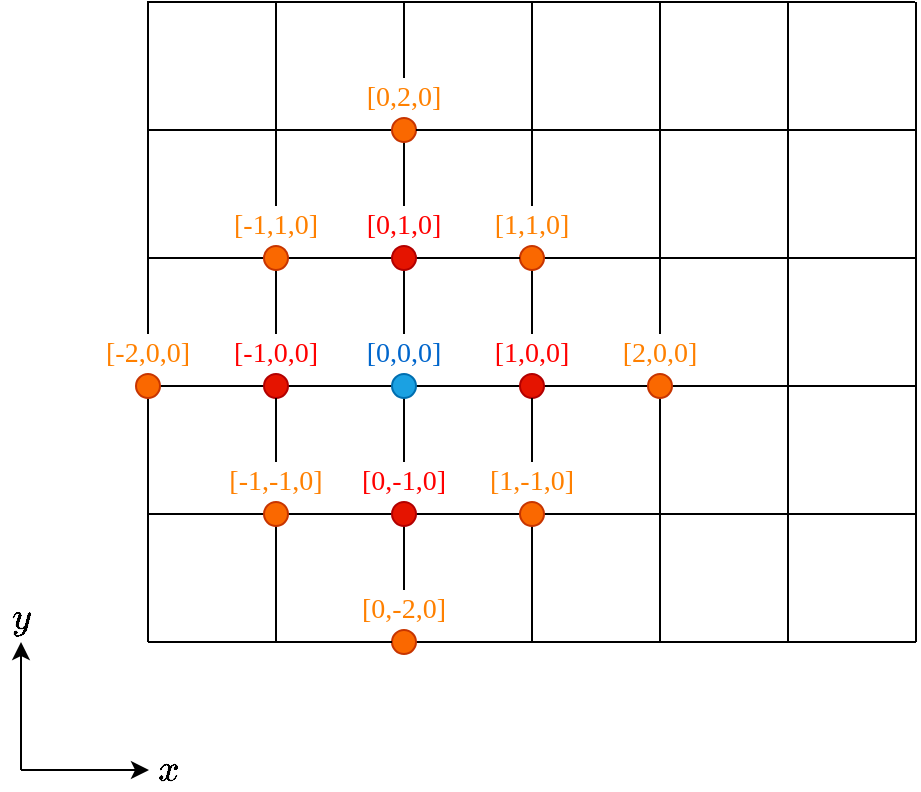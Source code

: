<mxfile pages="1" version="11.2.5" type="device"><diagram id="t-VOF8r-rTx88WBXMijC" name="Page-1"><mxGraphModel dx="473" dy="314" grid="1" gridSize="4" guides="1" tooltips="1" connect="1" arrows="1" fold="1" page="1" pageScale="1" pageWidth="827" pageHeight="1169" background="#ffffff" math="1" shadow="0"><root><mxCell id="0"/><mxCell id="1" parent="0"/><mxCell id="SF1g6XaC8SZRdrZB-u6v-1" value="" style="endArrow=none;html=1;" parent="1" edge="1" source="4nZcl-IL9z0ltKBFWCAs-26"><mxGeometry width="50" height="50" relative="1" as="geometry"><mxPoint x="208" y="448" as="sourcePoint"/><mxPoint x="592" y="448" as="targetPoint"/></mxGeometry></mxCell><mxCell id="SF1g6XaC8SZRdrZB-u6v-3" value="" style="endArrow=none;html=1;fontSize=16;" parent="1" edge="1" source="4nZcl-IL9z0ltKBFWCAs-13"><mxGeometry width="50" height="50" relative="1" as="geometry"><mxPoint x="208" y="448" as="sourcePoint"/><mxPoint x="208" y="128" as="targetPoint"/></mxGeometry></mxCell><mxCell id="SF1g6XaC8SZRdrZB-u6v-5" value="" style="endArrow=none;html=1;fontSize=16;" parent="1" source="4nZcl-IL9z0ltKBFWCAs-38" edge="1"><mxGeometry width="50" height="50" relative="1" as="geometry"><mxPoint x="272" y="192" as="sourcePoint"/><mxPoint x="272" y="448" as="targetPoint"/></mxGeometry></mxCell><mxCell id="SF1g6XaC8SZRdrZB-u6v-7" value="" style="endArrow=none;html=1;fontSize=16;" parent="1" source="4nZcl-IL9z0ltKBFWCAs-40" edge="1"><mxGeometry width="50" height="50" relative="1" as="geometry"><mxPoint x="336" y="192" as="sourcePoint"/><mxPoint x="336" y="448" as="targetPoint"/></mxGeometry></mxCell><mxCell id="SF1g6XaC8SZRdrZB-u6v-9" value="" style="endArrow=none;html=1;fontSize=16;" parent="1" source="4nZcl-IL9z0ltKBFWCAs-28" edge="1"><mxGeometry width="50" height="50" relative="1" as="geometry"><mxPoint x="400" y="192" as="sourcePoint"/><mxPoint x="400" y="448" as="targetPoint"/></mxGeometry></mxCell><mxCell id="SF1g6XaC8SZRdrZB-u6v-11" value="" style="endArrow=none;html=1;fontSize=16;" parent="1" edge="1" source="4nZcl-IL9z0ltKBFWCAs-17"><mxGeometry width="50" height="50" relative="1" as="geometry"><mxPoint x="464" y="128" as="sourcePoint"/><mxPoint x="464" y="448" as="targetPoint"/></mxGeometry></mxCell><mxCell id="SF1g6XaC8SZRdrZB-u6v-12" value="" style="endArrow=none;html=1;fontSize=16;" parent="1" edge="1" source="4nZcl-IL9z0ltKBFWCAs-21"><mxGeometry width="50" height="50" relative="1" as="geometry"><mxPoint x="592" y="192" as="sourcePoint"/><mxPoint x="208" y="192" as="targetPoint"/></mxGeometry></mxCell><mxCell id="SF1g6XaC8SZRdrZB-u6v-20" value="" style="endArrow=none;html=1;" parent="1" source="SF1g6XaC8SZRdrZB-u6v-43" edge="1"><mxGeometry width="50" height="50" relative="1" as="geometry"><mxPoint x="208" y="384" as="sourcePoint"/><mxPoint x="592" y="384" as="targetPoint"/></mxGeometry></mxCell><mxCell id="SF1g6XaC8SZRdrZB-u6v-22" value="" style="endArrow=none;html=1;" parent="1" edge="1" source="4nZcl-IL9z0ltKBFWCAs-15"><mxGeometry width="50" height="50" relative="1" as="geometry"><mxPoint x="208" y="320" as="sourcePoint"/><mxPoint x="592" y="320" as="targetPoint"/></mxGeometry></mxCell><mxCell id="SF1g6XaC8SZRdrZB-u6v-24" value="" style="endArrow=none;html=1;" parent="1" edge="1" source="4nZcl-IL9z0ltKBFWCAs-23"><mxGeometry width="50" height="50" relative="1" as="geometry"><mxPoint x="208" y="256" as="sourcePoint"/><mxPoint x="592" y="256" as="targetPoint"/></mxGeometry></mxCell><mxCell id="SF1g6XaC8SZRdrZB-u6v-27" value="" style="endArrow=none;html=1;fontSize=16;" parent="1" source="4nZcl-IL9z0ltKBFWCAs-1" target="SF1g6XaC8SZRdrZB-u6v-26" edge="1"><mxGeometry width="50" height="50" relative="1" as="geometry"><mxPoint x="336" y="192" as="sourcePoint"/><mxPoint x="336" y="448" as="targetPoint"/></mxGeometry></mxCell><mxCell id="SF1g6XaC8SZRdrZB-u6v-39" value="" style="group" parent="1" vertex="1" connectable="0"><mxGeometry x="134.5" y="426" width="93" height="96" as="geometry"/></mxCell><mxCell id="SF1g6XaC8SZRdrZB-u6v-13" value="" style="endArrow=classic;html=1;fontSize=16;" parent="SF1g6XaC8SZRdrZB-u6v-39" edge="1"><mxGeometry width="50" height="50" relative="1" as="geometry"><mxPoint x="10" y="86" as="sourcePoint"/><mxPoint x="74" y="86" as="targetPoint"/></mxGeometry></mxCell><mxCell id="SF1g6XaC8SZRdrZB-u6v-14" value="" style="endArrow=classic;html=1;fontSize=16;" parent="SF1g6XaC8SZRdrZB-u6v-39" edge="1"><mxGeometry width="50" height="50" relative="1" as="geometry"><mxPoint x="10" y="86" as="sourcePoint"/><mxPoint x="10" y="22" as="targetPoint"/><Array as="points"><mxPoint x="10" y="58"/></Array></mxGeometry></mxCell><mxCell id="SF1g6XaC8SZRdrZB-u6v-15" value="`x`" style="text;html=1;strokeColor=none;fillColor=none;align=center;verticalAlign=middle;whiteSpace=wrap;rounded=0;fontSize=16;" parent="SF1g6XaC8SZRdrZB-u6v-39" vertex="1"><mxGeometry x="73" y="76" width="20" height="20" as="geometry"/></mxCell><mxCell id="SF1g6XaC8SZRdrZB-u6v-16" value="`y`" style="text;html=1;strokeColor=none;fillColor=none;align=center;verticalAlign=middle;whiteSpace=wrap;rounded=0;fontSize=16;" parent="SF1g6XaC8SZRdrZB-u6v-39" vertex="1"><mxGeometry width="20" height="20" as="geometry"/></mxCell><mxCell id="SF1g6XaC8SZRdrZB-u6v-44" value="" style="endArrow=none;html=1;" parent="1" target="SF1g6XaC8SZRdrZB-u6v-43" edge="1"><mxGeometry width="50" height="50" relative="1" as="geometry"><mxPoint x="208" y="384" as="sourcePoint"/><mxPoint x="464" y="384" as="targetPoint"/></mxGeometry></mxCell><mxCell id="SF1g6XaC8SZRdrZB-u6v-48" value="" style="endArrow=none;html=1;fontSize=16;" parent="1" target="SF1g6XaC8SZRdrZB-u6v-47" edge="1" source="4nZcl-IL9z0ltKBFWCAs-7"><mxGeometry width="50" height="50" relative="1" as="geometry"><mxPoint x="336" y="128" as="sourcePoint"/><mxPoint x="336" y="348" as="targetPoint"/></mxGeometry></mxCell><mxCell id="SF1g6XaC8SZRdrZB-u6v-58" value="" style="endArrow=none;html=1;fontSize=16;" parent="1" edge="1"><mxGeometry width="50" height="50" relative="1" as="geometry"><mxPoint x="528" y="128" as="sourcePoint"/><mxPoint x="528" y="448" as="targetPoint"/></mxGeometry></mxCell><mxCell id="SF1g6XaC8SZRdrZB-u6v-63" value="" style="endArrow=none;html=1;fontSize=16;" parent="1" target="SF1g6XaC8SZRdrZB-u6v-45" edge="1" source="4nZcl-IL9z0ltKBFWCAs-5"><mxGeometry width="50" height="50" relative="1" as="geometry"><mxPoint x="400" y="128" as="sourcePoint"/><mxPoint x="400" y="448" as="targetPoint"/></mxGeometry></mxCell><mxCell id="SF1g6XaC8SZRdrZB-u6v-64" value="" style="endArrow=none;html=1;fontSize=16;" parent="1" target="SF1g6XaC8SZRdrZB-u6v-41" edge="1" source="4nZcl-IL9z0ltKBFWCAs-2"><mxGeometry width="50" height="50" relative="1" as="geometry"><mxPoint x="272" y="128" as="sourcePoint"/><mxPoint x="272" y="448" as="targetPoint"/></mxGeometry></mxCell><mxCell id="SF1g6XaC8SZRdrZB-u6v-73" value="" style="endArrow=none;html=1;fontSize=16;" parent="1" edge="1"><mxGeometry width="50" height="50" relative="1" as="geometry"><mxPoint x="591.5" y="128" as="sourcePoint"/><mxPoint x="207.5" y="128" as="targetPoint"/></mxGeometry></mxCell><mxCell id="SF1g6XaC8SZRdrZB-u6v-74" value="" style="endArrow=none;html=1;fontSize=16;" parent="1" edge="1"><mxGeometry width="50" height="50" relative="1" as="geometry"><mxPoint x="592" y="128" as="sourcePoint"/><mxPoint x="592" y="448" as="targetPoint"/></mxGeometry></mxCell><mxCell id="4nZcl-IL9z0ltKBFWCAs-2" value="[-1,0,0]" style="text;html=1;strokeColor=none;fillColor=none;align=center;verticalAlign=middle;whiteSpace=wrap;rounded=0;fontFamily=Verdana;fontSize=14;fontColor=#FF0000;" vertex="1" parent="1"><mxGeometry x="252" y="294" width="40" height="20" as="geometry"/></mxCell><mxCell id="4nZcl-IL9z0ltKBFWCAs-3" value="" style="endArrow=none;html=1;fontSize=16;" edge="1" parent="1" source="4nZcl-IL9z0ltKBFWCAs-19" target="4nZcl-IL9z0ltKBFWCAs-2"><mxGeometry width="50" height="50" relative="1" as="geometry"><mxPoint x="272" y="128" as="sourcePoint"/><mxPoint x="272" y="314" as="targetPoint"/></mxGeometry></mxCell><mxCell id="4nZcl-IL9z0ltKBFWCAs-1" value="[0,0,0]" style="text;html=1;strokeColor=none;fillColor=none;align=center;verticalAlign=middle;whiteSpace=wrap;rounded=0;fontFamily=Verdana;fontSize=14;fontColor=#0066CC;" vertex="1" parent="1"><mxGeometry x="316" y="294" width="40" height="20" as="geometry"/></mxCell><mxCell id="4nZcl-IL9z0ltKBFWCAs-4" value="" style="endArrow=none;html=1;fontSize=16;" edge="1" parent="1" source="SF1g6XaC8SZRdrZB-u6v-47" target="4nZcl-IL9z0ltKBFWCAs-1"><mxGeometry width="50" height="50" relative="1" as="geometry"><mxPoint x="336" y="262" as="sourcePoint"/><mxPoint x="336" y="314" as="targetPoint"/></mxGeometry></mxCell><mxCell id="4nZcl-IL9z0ltKBFWCAs-5" value="[1,0,0]" style="text;html=1;strokeColor=none;fillColor=none;align=center;verticalAlign=middle;whiteSpace=wrap;rounded=0;fontFamily=Verdana;fontSize=14;fontColor=#FF0000;" vertex="1" parent="1"><mxGeometry x="380" y="294" width="40" height="20" as="geometry"/></mxCell><mxCell id="4nZcl-IL9z0ltKBFWCAs-6" value="" style="endArrow=none;html=1;fontSize=16;" edge="1" parent="1" source="4nZcl-IL9z0ltKBFWCAs-34" target="4nZcl-IL9z0ltKBFWCAs-5"><mxGeometry width="50" height="50" relative="1" as="geometry"><mxPoint x="400" y="128" as="sourcePoint"/><mxPoint x="400" y="314" as="targetPoint"/></mxGeometry></mxCell><mxCell id="4nZcl-IL9z0ltKBFWCAs-7" value="[0,1,0]" style="text;html=1;strokeColor=none;fillColor=none;align=center;verticalAlign=middle;whiteSpace=wrap;rounded=0;fontFamily=Verdana;fontSize=14;fontColor=#FF0000;" vertex="1" parent="1"><mxGeometry x="316" y="230" width="40" height="20" as="geometry"/></mxCell><mxCell id="4nZcl-IL9z0ltKBFWCAs-8" value="" style="endArrow=none;html=1;fontSize=16;" edge="1" parent="1" source="4nZcl-IL9z0ltKBFWCAs-32" target="4nZcl-IL9z0ltKBFWCAs-7"><mxGeometry width="50" height="50" relative="1" as="geometry"><mxPoint x="336" y="128" as="sourcePoint"/><mxPoint x="336" y="250" as="targetPoint"/></mxGeometry></mxCell><mxCell id="4nZcl-IL9z0ltKBFWCAs-9" value="[0,-1,0]" style="text;html=1;strokeColor=none;fillColor=none;align=center;verticalAlign=middle;whiteSpace=wrap;rounded=0;fontFamily=Verdana;fontSize=14;fontColor=#FF0000;" vertex="1" parent="1"><mxGeometry x="316" y="358" width="40" height="20" as="geometry"/></mxCell><mxCell id="4nZcl-IL9z0ltKBFWCAs-10" value="" style="endArrow=none;html=1;fontSize=16;" edge="1" parent="1" source="SF1g6XaC8SZRdrZB-u6v-26" target="4nZcl-IL9z0ltKBFWCAs-9"><mxGeometry width="50" height="50" relative="1" as="geometry"><mxPoint x="336" y="326" as="sourcePoint"/><mxPoint x="336" y="448" as="targetPoint"/></mxGeometry></mxCell><mxCell id="4nZcl-IL9z0ltKBFWCAs-12" value="" style="endArrow=none;html=1;" edge="1" parent="1" target="4nZcl-IL9z0ltKBFWCAs-11"><mxGeometry width="50" height="50" relative="1" as="geometry"><mxPoint x="208" y="320" as="sourcePoint"/><mxPoint x="592" y="320" as="targetPoint"/></mxGeometry></mxCell><mxCell id="4nZcl-IL9z0ltKBFWCAs-13" value="[-2,0,0]" style="text;html=1;strokeColor=none;fillColor=none;align=center;verticalAlign=middle;whiteSpace=wrap;rounded=0;fontFamily=Verdana;fontSize=14;fontColor=#FF8000;" vertex="1" parent="1"><mxGeometry x="188" y="294" width="40" height="20" as="geometry"/></mxCell><mxCell id="4nZcl-IL9z0ltKBFWCAs-14" value="" style="endArrow=none;html=1;fontSize=16;entryX=0.5;entryY=1;entryDx=0;entryDy=0;" edge="1" parent="1" target="4nZcl-IL9z0ltKBFWCAs-11"><mxGeometry width="50" height="50" relative="1" as="geometry"><mxPoint x="208" y="448" as="sourcePoint"/><mxPoint x="208" y="328" as="targetPoint"/></mxGeometry></mxCell><mxCell id="4nZcl-IL9z0ltKBFWCAs-16" value="" style="endArrow=none;html=1;" edge="1" parent="1" source="4nZcl-IL9z0ltKBFWCAs-11" target="4nZcl-IL9z0ltKBFWCAs-15"><mxGeometry width="50" height="50" relative="1" as="geometry"><mxPoint x="214" y="320" as="sourcePoint"/><mxPoint x="592" y="320" as="targetPoint"/></mxGeometry></mxCell><mxCell id="SF1g6XaC8SZRdrZB-u6v-41" value="" style="ellipse;whiteSpace=wrap;html=1;aspect=fixed;fontSize=16;strokeColor=#B20000;fillColor=#e51400;fontColor=#ffffff;" parent="1" vertex="1"><mxGeometry x="266" y="314" width="12" height="12" as="geometry"/></mxCell><mxCell id="4nZcl-IL9z0ltKBFWCAs-11" value="" style="ellipse;whiteSpace=wrap;html=1;aspect=fixed;fontSize=16;strokeColor=#C73500;fillColor=#fa6800;fontColor=#ffffff;" vertex="1" parent="1"><mxGeometry x="202" y="314" width="12" height="12" as="geometry"/></mxCell><mxCell id="SF1g6XaC8SZRdrZB-u6v-26" value="" style="ellipse;whiteSpace=wrap;html=1;aspect=fixed;fontSize=16;strokeColor=#006EAF;fillColor=#1ba1e2;fontColor=#ffffff;" parent="1" vertex="1"><mxGeometry x="330" y="314" width="12" height="12" as="geometry"/></mxCell><mxCell id="SF1g6XaC8SZRdrZB-u6v-45" value="" style="ellipse;whiteSpace=wrap;html=1;aspect=fixed;fontSize=16;strokeColor=#B20000;fillColor=#e51400;fontColor=#ffffff;" parent="1" vertex="1"><mxGeometry x="394" y="314" width="12" height="12" as="geometry"/></mxCell><mxCell id="4nZcl-IL9z0ltKBFWCAs-15" value="" style="ellipse;whiteSpace=wrap;html=1;aspect=fixed;fontSize=16;strokeColor=#C73500;fillColor=#fa6800;fontColor=#ffffff;" vertex="1" parent="1"><mxGeometry x="458" y="314" width="12" height="12" as="geometry"/></mxCell><mxCell id="4nZcl-IL9z0ltKBFWCAs-17" value="[2,0,0]" style="text;html=1;strokeColor=none;fillColor=none;align=center;verticalAlign=middle;whiteSpace=wrap;rounded=0;fontFamily=Verdana;fontSize=14;fontColor=#FF8000;" vertex="1" parent="1"><mxGeometry x="444" y="294" width="40" height="20" as="geometry"/></mxCell><mxCell id="4nZcl-IL9z0ltKBFWCAs-18" value="" style="endArrow=none;html=1;fontSize=16;" edge="1" parent="1" target="4nZcl-IL9z0ltKBFWCAs-17"><mxGeometry width="50" height="50" relative="1" as="geometry"><mxPoint x="464" y="128" as="sourcePoint"/><mxPoint x="464" y="448" as="targetPoint"/></mxGeometry></mxCell><mxCell id="4nZcl-IL9z0ltKBFWCAs-20" value="" style="endArrow=none;html=1;fontSize=16;" edge="1" parent="1" source="4nZcl-IL9z0ltKBFWCAs-30" target="4nZcl-IL9z0ltKBFWCAs-19"><mxGeometry width="50" height="50" relative="1" as="geometry"><mxPoint x="272" y="128" as="sourcePoint"/><mxPoint x="272" y="294" as="targetPoint"/></mxGeometry></mxCell><mxCell id="4nZcl-IL9z0ltKBFWCAs-21" value="" style="ellipse;whiteSpace=wrap;html=1;aspect=fixed;fontSize=16;strokeColor=#C73500;fillColor=#fa6800;fontColor=#ffffff;" vertex="1" parent="1"><mxGeometry x="330" y="186" width="12" height="12" as="geometry"/></mxCell><mxCell id="4nZcl-IL9z0ltKBFWCAs-22" value="" style="endArrow=none;html=1;fontSize=16;" edge="1" parent="1" target="4nZcl-IL9z0ltKBFWCAs-21"><mxGeometry width="50" height="50" relative="1" as="geometry"><mxPoint x="592" y="192" as="sourcePoint"/><mxPoint x="208" y="192" as="targetPoint"/></mxGeometry></mxCell><mxCell id="4nZcl-IL9z0ltKBFWCAs-23" value="" style="ellipse;whiteSpace=wrap;html=1;aspect=fixed;fontSize=16;strokeColor=#C73500;fillColor=#fa6800;fontColor=#ffffff;" vertex="1" parent="1"><mxGeometry x="394" y="250" width="12" height="12" as="geometry"/></mxCell><mxCell id="4nZcl-IL9z0ltKBFWCAs-24" value="" style="endArrow=none;html=1;" edge="1" parent="1" target="4nZcl-IL9z0ltKBFWCAs-23"><mxGeometry width="50" height="50" relative="1" as="geometry"><mxPoint x="208" y="256" as="sourcePoint"/><mxPoint x="592" y="256" as="targetPoint"/></mxGeometry></mxCell><mxCell id="SF1g6XaC8SZRdrZB-u6v-47" value="" style="ellipse;whiteSpace=wrap;html=1;aspect=fixed;fontSize=16;strokeColor=#B20000;fillColor=#e51400;fontColor=#ffffff;" parent="1" vertex="1"><mxGeometry x="330" y="250" width="12" height="12" as="geometry"/></mxCell><mxCell id="4nZcl-IL9z0ltKBFWCAs-19" value="" style="ellipse;whiteSpace=wrap;html=1;aspect=fixed;fontSize=16;strokeColor=#C73500;fillColor=#fa6800;fontColor=#ffffff;" vertex="1" parent="1"><mxGeometry x="266" y="250" width="12" height="12" as="geometry"/></mxCell><mxCell id="4nZcl-IL9z0ltKBFWCAs-25" value="" style="ellipse;whiteSpace=wrap;html=1;aspect=fixed;fontSize=16;strokeColor=#C73500;fillColor=#fa6800;fontColor=#ffffff;" vertex="1" parent="1"><mxGeometry x="266" y="378" width="12" height="12" as="geometry"/></mxCell><mxCell id="4nZcl-IL9z0ltKBFWCAs-26" value="" style="ellipse;whiteSpace=wrap;html=1;aspect=fixed;fontSize=16;strokeColor=#C73500;fillColor=#fa6800;fontColor=#ffffff;" vertex="1" parent="1"><mxGeometry x="330" y="442" width="12" height="12" as="geometry"/></mxCell><mxCell id="4nZcl-IL9z0ltKBFWCAs-27" value="" style="endArrow=none;html=1;" edge="1" parent="1" target="4nZcl-IL9z0ltKBFWCAs-26"><mxGeometry width="50" height="50" relative="1" as="geometry"><mxPoint x="208" y="448" as="sourcePoint"/><mxPoint x="592" y="448" as="targetPoint"/></mxGeometry></mxCell><mxCell id="4nZcl-IL9z0ltKBFWCAs-28" value="" style="ellipse;whiteSpace=wrap;html=1;aspect=fixed;fontSize=16;strokeColor=#C73500;fillColor=#fa6800;fontColor=#ffffff;" vertex="1" parent="1"><mxGeometry x="394" y="378" width="12" height="12" as="geometry"/></mxCell><mxCell id="4nZcl-IL9z0ltKBFWCAs-29" value="" style="endArrow=none;html=1;fontSize=16;" edge="1" parent="1" source="4nZcl-IL9z0ltKBFWCAs-36" target="4nZcl-IL9z0ltKBFWCAs-28"><mxGeometry width="50" height="50" relative="1" as="geometry"><mxPoint x="400" y="326" as="sourcePoint"/><mxPoint x="400" y="448" as="targetPoint"/></mxGeometry></mxCell><mxCell id="4nZcl-IL9z0ltKBFWCAs-30" value="[-1,1,0]" style="text;html=1;strokeColor=none;fillColor=none;align=center;verticalAlign=middle;whiteSpace=wrap;rounded=0;fontFamily=Verdana;fontSize=14;fontColor=#FF8000;" vertex="1" parent="1"><mxGeometry x="252" y="230" width="40" height="20" as="geometry"/></mxCell><mxCell id="4nZcl-IL9z0ltKBFWCAs-31" value="" style="endArrow=none;html=1;fontSize=16;" edge="1" parent="1" target="4nZcl-IL9z0ltKBFWCAs-30"><mxGeometry width="50" height="50" relative="1" as="geometry"><mxPoint x="272" y="128" as="sourcePoint"/><mxPoint x="272" y="250" as="targetPoint"/></mxGeometry></mxCell><mxCell id="4nZcl-IL9z0ltKBFWCAs-32" value="[0,2,0]" style="text;html=1;strokeColor=none;fillColor=none;align=center;verticalAlign=middle;whiteSpace=wrap;rounded=0;fontFamily=Verdana;fontSize=14;fontColor=#FF8000;" vertex="1" parent="1"><mxGeometry x="316" y="166" width="40" height="20" as="geometry"/></mxCell><mxCell id="4nZcl-IL9z0ltKBFWCAs-33" value="" style="endArrow=none;html=1;fontSize=16;" edge="1" parent="1" target="4nZcl-IL9z0ltKBFWCAs-32"><mxGeometry width="50" height="50" relative="1" as="geometry"><mxPoint x="336" y="128" as="sourcePoint"/><mxPoint x="336" y="230" as="targetPoint"/></mxGeometry></mxCell><mxCell id="4nZcl-IL9z0ltKBFWCAs-34" value="[1,1,0]" style="text;html=1;strokeColor=none;fillColor=none;align=center;verticalAlign=middle;whiteSpace=wrap;rounded=0;fontFamily=Verdana;fontSize=14;fontColor=#FF8000;" vertex="1" parent="1"><mxGeometry x="380" y="230" width="40" height="20" as="geometry"/></mxCell><mxCell id="4nZcl-IL9z0ltKBFWCAs-35" value="" style="endArrow=none;html=1;fontSize=16;" edge="1" parent="1" target="4nZcl-IL9z0ltKBFWCAs-34"><mxGeometry width="50" height="50" relative="1" as="geometry"><mxPoint x="400" y="128" as="sourcePoint"/><mxPoint x="400" y="294" as="targetPoint"/></mxGeometry></mxCell><mxCell id="4nZcl-IL9z0ltKBFWCAs-36" value="[1,-1,0]" style="text;html=1;strokeColor=none;fillColor=none;align=center;verticalAlign=middle;whiteSpace=wrap;rounded=0;fontFamily=Verdana;fontSize=14;fontColor=#FF8000;" vertex="1" parent="1"><mxGeometry x="380" y="358" width="40" height="20" as="geometry"/></mxCell><mxCell id="4nZcl-IL9z0ltKBFWCAs-37" value="" style="endArrow=none;html=1;fontSize=16;" edge="1" parent="1" source="SF1g6XaC8SZRdrZB-u6v-45" target="4nZcl-IL9z0ltKBFWCAs-36"><mxGeometry width="50" height="50" relative="1" as="geometry"><mxPoint x="400" y="326" as="sourcePoint"/><mxPoint x="400" y="378" as="targetPoint"/></mxGeometry></mxCell><mxCell id="4nZcl-IL9z0ltKBFWCAs-38" value="[-1,-1,0]" style="text;html=1;strokeColor=none;fillColor=none;align=center;verticalAlign=middle;whiteSpace=wrap;rounded=0;fontFamily=Verdana;fontSize=14;fontColor=#FF8000;" vertex="1" parent="1"><mxGeometry x="252" y="358" width="40" height="20" as="geometry"/></mxCell><mxCell id="4nZcl-IL9z0ltKBFWCAs-39" value="" style="endArrow=none;html=1;fontSize=16;" edge="1" parent="1" source="SF1g6XaC8SZRdrZB-u6v-41" target="4nZcl-IL9z0ltKBFWCAs-38"><mxGeometry width="50" height="50" relative="1" as="geometry"><mxPoint x="272" y="326" as="sourcePoint"/><mxPoint x="272" y="448" as="targetPoint"/></mxGeometry></mxCell><mxCell id="4nZcl-IL9z0ltKBFWCAs-40" value="[0,-2,0]" style="text;html=1;strokeColor=none;fillColor=none;align=center;verticalAlign=middle;whiteSpace=wrap;rounded=0;fontFamily=Verdana;fontSize=14;fontColor=#FF8000;" vertex="1" parent="1"><mxGeometry x="316" y="422" width="40" height="20" as="geometry"/></mxCell><mxCell id="4nZcl-IL9z0ltKBFWCAs-41" value="" style="endArrow=none;html=1;fontSize=16;" edge="1" parent="1" source="4nZcl-IL9z0ltKBFWCAs-9" target="4nZcl-IL9z0ltKBFWCAs-40"><mxGeometry width="50" height="50" relative="1" as="geometry"><mxPoint x="336" y="378" as="sourcePoint"/><mxPoint x="336" y="448" as="targetPoint"/></mxGeometry></mxCell><mxCell id="SF1g6XaC8SZRdrZB-u6v-43" value="" style="ellipse;whiteSpace=wrap;html=1;aspect=fixed;fontSize=16;strokeColor=#B20000;fillColor=#e51400;fontColor=#ffffff;" parent="1" vertex="1"><mxGeometry x="330" y="378" width="12" height="12" as="geometry"/></mxCell></root></mxGraphModel></diagram></mxfile>